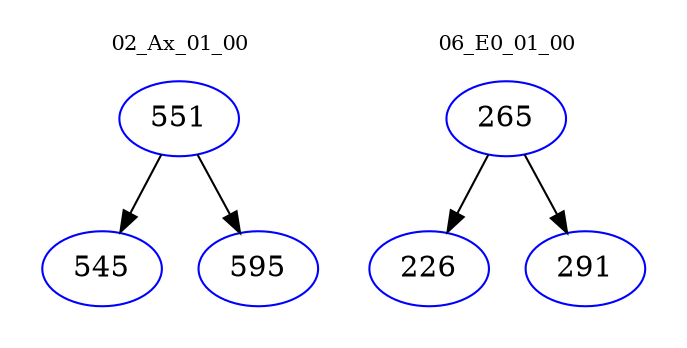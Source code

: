 digraph{
subgraph cluster_0 {
color = white
label = "02_Ax_01_00";
fontsize=10;
T0_551 [label="551", color="blue"]
T0_551 -> T0_545 [color="black"]
T0_545 [label="545", color="blue"]
T0_551 -> T0_595 [color="black"]
T0_595 [label="595", color="blue"]
}
subgraph cluster_1 {
color = white
label = "06_E0_01_00";
fontsize=10;
T1_265 [label="265", color="blue"]
T1_265 -> T1_226 [color="black"]
T1_226 [label="226", color="blue"]
T1_265 -> T1_291 [color="black"]
T1_291 [label="291", color="blue"]
}
}
